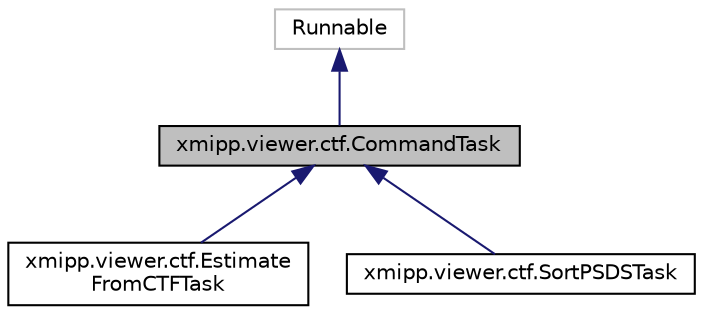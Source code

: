 digraph "xmipp.viewer.ctf.CommandTask"
{
  edge [fontname="Helvetica",fontsize="10",labelfontname="Helvetica",labelfontsize="10"];
  node [fontname="Helvetica",fontsize="10",shape=record];
  Node0 [label="xmipp.viewer.ctf.CommandTask",height=0.2,width=0.4,color="black", fillcolor="grey75", style="filled", fontcolor="black"];
  Node1 -> Node0 [dir="back",color="midnightblue",fontsize="10",style="solid",fontname="Helvetica"];
  Node1 [label="Runnable",height=0.2,width=0.4,color="grey75", fillcolor="white", style="filled"];
  Node0 -> Node2 [dir="back",color="midnightblue",fontsize="10",style="solid",fontname="Helvetica"];
  Node2 [label="xmipp.viewer.ctf.Estimate\lFromCTFTask",height=0.2,width=0.4,color="black", fillcolor="white", style="filled",URL="$classxmipp_1_1viewer_1_1ctf_1_1EstimateFromCTFTask.html"];
  Node0 -> Node3 [dir="back",color="midnightblue",fontsize="10",style="solid",fontname="Helvetica"];
  Node3 [label="xmipp.viewer.ctf.SortPSDSTask",height=0.2,width=0.4,color="black", fillcolor="white", style="filled",URL="$classxmipp_1_1viewer_1_1ctf_1_1SortPSDSTask.html"];
}
